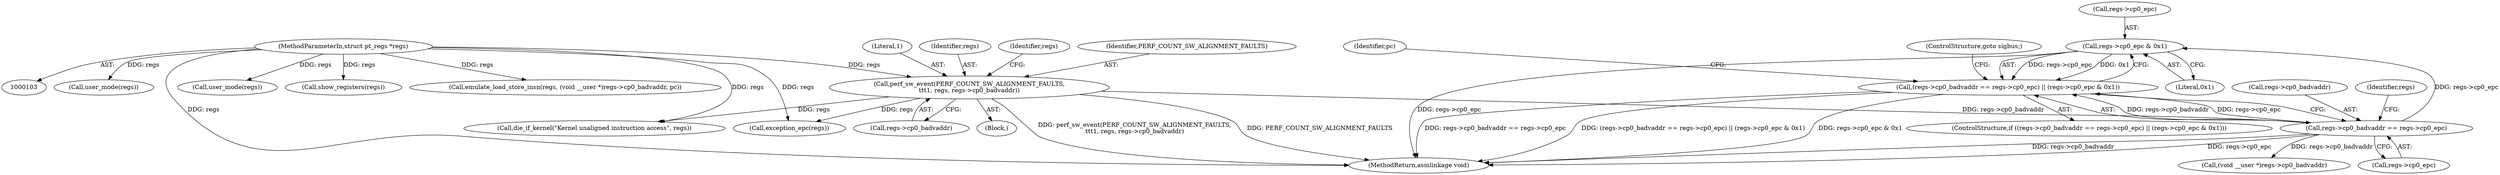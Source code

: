 digraph "0_linux_a8b0ca17b80e92faab46ee7179ba9e99ccb61233_11@pointer" {
"1000124" [label="(Call,regs->cp0_epc & 0x1)"];
"1000117" [label="(Call,regs->cp0_badvaddr == regs->cp0_epc)"];
"1000108" [label="(Call,perf_sw_event(PERF_COUNT_SW_ALIGNMENT_FAULTS,\n\t\t\t1, regs, regs->cp0_badvaddr))"];
"1000104" [label="(MethodParameterIn,struct pt_regs *regs)"];
"1000116" [label="(Call,(regs->cp0_badvaddr == regs->cp0_epc) || (regs->cp0_epc & 0x1))"];
"1000121" [label="(Call,regs->cp0_epc)"];
"1000138" [label="(Call,user_mode(regs))"];
"1000104" [label="(MethodParameterIn,struct pt_regs *regs)"];
"1000110" [label="(Literal,1)"];
"1000126" [label="(Identifier,regs)"];
"1000124" [label="(Call,regs->cp0_epc & 0x1)"];
"1000183" [label="(MethodReturn,asmlinkage void)"];
"1000112" [label="(Call,regs->cp0_badvaddr)"];
"1000177" [label="(Call,die_if_kernel(\"Kernel unaligned instruction access\", regs))"];
"1000105" [label="(Block,)"];
"1000115" [label="(ControlStructure,if ((regs->cp0_badvaddr == regs->cp0_epc) || (regs->cp0_epc & 0x1)))"];
"1000116" [label="(Call,(regs->cp0_badvaddr == regs->cp0_epc) || (regs->cp0_epc & 0x1))"];
"1000129" [label="(ControlStructure,goto sigbus;)"];
"1000131" [label="(Identifier,pc)"];
"1000161" [label="(Call,user_mode(regs))"];
"1000118" [label="(Call,regs->cp0_badvaddr)"];
"1000111" [label="(Identifier,regs)"];
"1000119" [label="(Identifier,regs)"];
"1000117" [label="(Call,regs->cp0_badvaddr == regs->cp0_epc)"];
"1000109" [label="(Identifier,PERF_COUNT_SW_ALIGNMENT_FAULTS)"];
"1000154" [label="(Call,show_registers(regs))"];
"1000108" [label="(Call,perf_sw_event(PERF_COUNT_SW_ALIGNMENT_FAULTS,\n\t\t\t1, regs, regs->cp0_badvaddr))"];
"1000165" [label="(Call,emulate_load_store_insn(regs, (void __user *)regs->cp0_badvaddr, pc))"];
"1000125" [label="(Call,regs->cp0_epc)"];
"1000128" [label="(Literal,0x1)"];
"1000167" [label="(Call,(void __user *)regs->cp0_badvaddr)"];
"1000134" [label="(Call,exception_epc(regs))"];
"1000124" -> "1000116"  [label="AST: "];
"1000124" -> "1000128"  [label="CFG: "];
"1000125" -> "1000124"  [label="AST: "];
"1000128" -> "1000124"  [label="AST: "];
"1000116" -> "1000124"  [label="CFG: "];
"1000124" -> "1000183"  [label="DDG: regs->cp0_epc"];
"1000124" -> "1000116"  [label="DDG: regs->cp0_epc"];
"1000124" -> "1000116"  [label="DDG: 0x1"];
"1000117" -> "1000124"  [label="DDG: regs->cp0_epc"];
"1000117" -> "1000116"  [label="AST: "];
"1000117" -> "1000121"  [label="CFG: "];
"1000118" -> "1000117"  [label="AST: "];
"1000121" -> "1000117"  [label="AST: "];
"1000126" -> "1000117"  [label="CFG: "];
"1000116" -> "1000117"  [label="CFG: "];
"1000117" -> "1000183"  [label="DDG: regs->cp0_badvaddr"];
"1000117" -> "1000183"  [label="DDG: regs->cp0_epc"];
"1000117" -> "1000116"  [label="DDG: regs->cp0_badvaddr"];
"1000117" -> "1000116"  [label="DDG: regs->cp0_epc"];
"1000108" -> "1000117"  [label="DDG: regs->cp0_badvaddr"];
"1000117" -> "1000167"  [label="DDG: regs->cp0_badvaddr"];
"1000108" -> "1000105"  [label="AST: "];
"1000108" -> "1000112"  [label="CFG: "];
"1000109" -> "1000108"  [label="AST: "];
"1000110" -> "1000108"  [label="AST: "];
"1000111" -> "1000108"  [label="AST: "];
"1000112" -> "1000108"  [label="AST: "];
"1000119" -> "1000108"  [label="CFG: "];
"1000108" -> "1000183"  [label="DDG: perf_sw_event(PERF_COUNT_SW_ALIGNMENT_FAULTS,\n\t\t\t1, regs, regs->cp0_badvaddr)"];
"1000108" -> "1000183"  [label="DDG: PERF_COUNT_SW_ALIGNMENT_FAULTS"];
"1000104" -> "1000108"  [label="DDG: regs"];
"1000108" -> "1000134"  [label="DDG: regs"];
"1000108" -> "1000177"  [label="DDG: regs"];
"1000104" -> "1000103"  [label="AST: "];
"1000104" -> "1000183"  [label="DDG: regs"];
"1000104" -> "1000134"  [label="DDG: regs"];
"1000104" -> "1000138"  [label="DDG: regs"];
"1000104" -> "1000154"  [label="DDG: regs"];
"1000104" -> "1000161"  [label="DDG: regs"];
"1000104" -> "1000165"  [label="DDG: regs"];
"1000104" -> "1000177"  [label="DDG: regs"];
"1000116" -> "1000115"  [label="AST: "];
"1000129" -> "1000116"  [label="CFG: "];
"1000131" -> "1000116"  [label="CFG: "];
"1000116" -> "1000183"  [label="DDG: regs->cp0_badvaddr == regs->cp0_epc"];
"1000116" -> "1000183"  [label="DDG: (regs->cp0_badvaddr == regs->cp0_epc) || (regs->cp0_epc & 0x1)"];
"1000116" -> "1000183"  [label="DDG: regs->cp0_epc & 0x1"];
}
